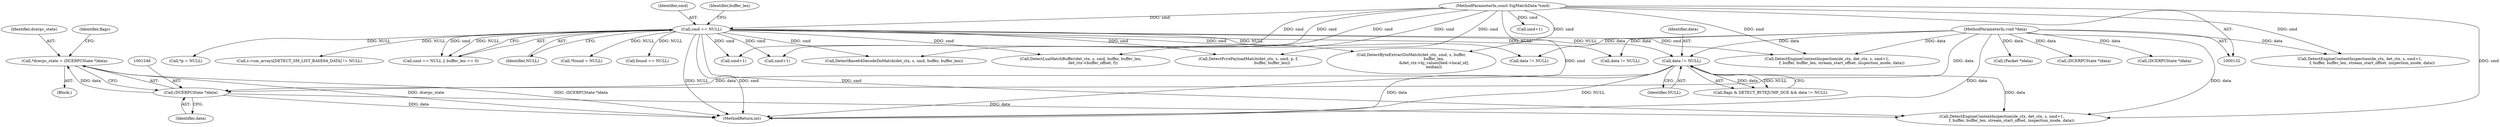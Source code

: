 digraph "0_suricata_47afc577ff763150f9b47f10331f5ef9eb847a57@pointer" {
"1001243" [label="(Call,*dcerpc_state = (DCERPCState *)data)"];
"1001245" [label="(Call,(DCERPCState *)data)"];
"1001238" [label="(Call,data != NULL)"];
"1000142" [label="(MethodParameterIn,void *data)"];
"1000174" [label="(Call,smd == NULL)"];
"1000136" [label="(MethodParameterIn,const SigMatchData *smd)"];
"1000809" [label="(Call,smd+1)"];
"1000672" [label="(Call,found == NULL)"];
"1000175" [label="(Identifier,smd)"];
"1001239" [label="(Identifier,data)"];
"1001013" [label="(Call,DetectPcrePayloadMatch(det_ctx, s, smd, p, f,\n                                       buffer, buffer_len))"];
"1001008" [label="(Call,(Packet *)data)"];
"1000178" [label="(Identifier,buffer_len)"];
"1001313" [label="(Call,data != NULL)"];
"1001051" [label="(Call,DetectEngineContentInspection(de_ctx, det_ctx, s, smd+1,\n                    f, buffer, buffer_len, stream_start_offset, inspection_mode, data))"];
"1001241" [label="(Block,)"];
"1000805" [label="(Call,DetectEngineContentInspection(de_ctx, det_ctx, s, smd+1,\n                        f, buffer, buffer_len, stream_start_offset, inspection_mode, data))"];
"1000136" [label="(MethodParameterIn,const SigMatchData *smd)"];
"1001462" [label="(Call,DetectLuaMatchBuffer(det_ctx, s, smd, buffer, buffer_len,\n                    det_ctx->buffer_offset, f))"];
"1001243" [label="(Call,*dcerpc_state = (DCERPCState *)data)"];
"1001341" [label="(Call,DetectByteExtractDoMatch(det_ctx, smd, s, buffer,\n                                     buffer_len,\n                                     &det_ctx->bj_values[bed->local_id],\n                                     endian))"];
"1000999" [label="(Call,*p = NULL)"];
"1001247" [label="(Identifier,data)"];
"1001497" [label="(Call,s->sm_arrays[DETECT_SM_LIST_BASE64_DATA] != NULL)"];
"1000173" [label="(Call,smd == NULL || buffer_len == 0)"];
"1001234" [label="(Call,flags & DETECT_BYTEJUMP_DCE && data != NULL)"];
"1001553" [label="(Call,DetectEngineContentInspection(de_ctx, det_ctx, s, smd+1,\n                f, buffer, buffer_len, stream_start_offset, inspection_mode, data))"];
"1001249" [label="(Identifier,flags)"];
"1001245" [label="(Call,(DCERPCState *)data)"];
"1001157" [label="(Call,(DCERPCState *)data)"];
"1001238" [label="(Call,data != NULL)"];
"1001150" [label="(Call,data != NULL)"];
"1000176" [label="(Identifier,NULL)"];
"1000174" [label="(Call,smd == NULL)"];
"1001320" [label="(Call,(DCERPCState *)data)"];
"1001240" [label="(Identifier,NULL)"];
"1001557" [label="(Call,smd+1)"];
"1000142" [label="(MethodParameterIn,void *data)"];
"1000219" [label="(Call,*found = NULL)"];
"1001055" [label="(Call,smd+1)"];
"1001244" [label="(Identifier,dcerpc_state)"];
"1001489" [label="(Call,DetectBase64DecodeDoMatch(det_ctx, s, smd, buffer, buffer_len))"];
"1001577" [label="(MethodReturn,int)"];
"1001243" -> "1001241"  [label="AST: "];
"1001243" -> "1001245"  [label="CFG: "];
"1001244" -> "1001243"  [label="AST: "];
"1001245" -> "1001243"  [label="AST: "];
"1001249" -> "1001243"  [label="CFG: "];
"1001243" -> "1001577"  [label="DDG: dcerpc_state"];
"1001243" -> "1001577"  [label="DDG: (DCERPCState *)data"];
"1001245" -> "1001243"  [label="DDG: data"];
"1001245" -> "1001247"  [label="CFG: "];
"1001246" -> "1001245"  [label="AST: "];
"1001247" -> "1001245"  [label="AST: "];
"1001245" -> "1001577"  [label="DDG: data"];
"1001238" -> "1001245"  [label="DDG: data"];
"1000142" -> "1001245"  [label="DDG: data"];
"1001245" -> "1001553"  [label="DDG: data"];
"1001238" -> "1001234"  [label="AST: "];
"1001238" -> "1001240"  [label="CFG: "];
"1001239" -> "1001238"  [label="AST: "];
"1001240" -> "1001238"  [label="AST: "];
"1001234" -> "1001238"  [label="CFG: "];
"1001238" -> "1001577"  [label="DDG: data"];
"1001238" -> "1001577"  [label="DDG: NULL"];
"1001238" -> "1001234"  [label="DDG: data"];
"1001238" -> "1001234"  [label="DDG: NULL"];
"1000142" -> "1001238"  [label="DDG: data"];
"1000174" -> "1001238"  [label="DDG: NULL"];
"1001238" -> "1001553"  [label="DDG: data"];
"1000142" -> "1000132"  [label="AST: "];
"1000142" -> "1001577"  [label="DDG: data"];
"1000142" -> "1000805"  [label="DDG: data"];
"1000142" -> "1001008"  [label="DDG: data"];
"1000142" -> "1001051"  [label="DDG: data"];
"1000142" -> "1001150"  [label="DDG: data"];
"1000142" -> "1001157"  [label="DDG: data"];
"1000142" -> "1001313"  [label="DDG: data"];
"1000142" -> "1001320"  [label="DDG: data"];
"1000142" -> "1001553"  [label="DDG: data"];
"1000174" -> "1000173"  [label="AST: "];
"1000174" -> "1000176"  [label="CFG: "];
"1000175" -> "1000174"  [label="AST: "];
"1000176" -> "1000174"  [label="AST: "];
"1000178" -> "1000174"  [label="CFG: "];
"1000173" -> "1000174"  [label="CFG: "];
"1000174" -> "1001577"  [label="DDG: NULL"];
"1000174" -> "1001577"  [label="DDG: smd"];
"1000174" -> "1000173"  [label="DDG: smd"];
"1000174" -> "1000173"  [label="DDG: NULL"];
"1000136" -> "1000174"  [label="DDG: smd"];
"1000174" -> "1000219"  [label="DDG: NULL"];
"1000174" -> "1000672"  [label="DDG: NULL"];
"1000174" -> "1000805"  [label="DDG: smd"];
"1000174" -> "1000809"  [label="DDG: smd"];
"1000174" -> "1000999"  [label="DDG: NULL"];
"1000174" -> "1001013"  [label="DDG: smd"];
"1000174" -> "1001150"  [label="DDG: NULL"];
"1000174" -> "1001313"  [label="DDG: NULL"];
"1000174" -> "1001341"  [label="DDG: smd"];
"1000174" -> "1001462"  [label="DDG: smd"];
"1000174" -> "1001489"  [label="DDG: smd"];
"1000174" -> "1001497"  [label="DDG: NULL"];
"1000174" -> "1001553"  [label="DDG: smd"];
"1000174" -> "1001557"  [label="DDG: smd"];
"1000136" -> "1000132"  [label="AST: "];
"1000136" -> "1001577"  [label="DDG: smd"];
"1000136" -> "1000805"  [label="DDG: smd"];
"1000136" -> "1000809"  [label="DDG: smd"];
"1000136" -> "1001013"  [label="DDG: smd"];
"1000136" -> "1001051"  [label="DDG: smd"];
"1000136" -> "1001055"  [label="DDG: smd"];
"1000136" -> "1001341"  [label="DDG: smd"];
"1000136" -> "1001462"  [label="DDG: smd"];
"1000136" -> "1001489"  [label="DDG: smd"];
"1000136" -> "1001553"  [label="DDG: smd"];
"1000136" -> "1001557"  [label="DDG: smd"];
}
